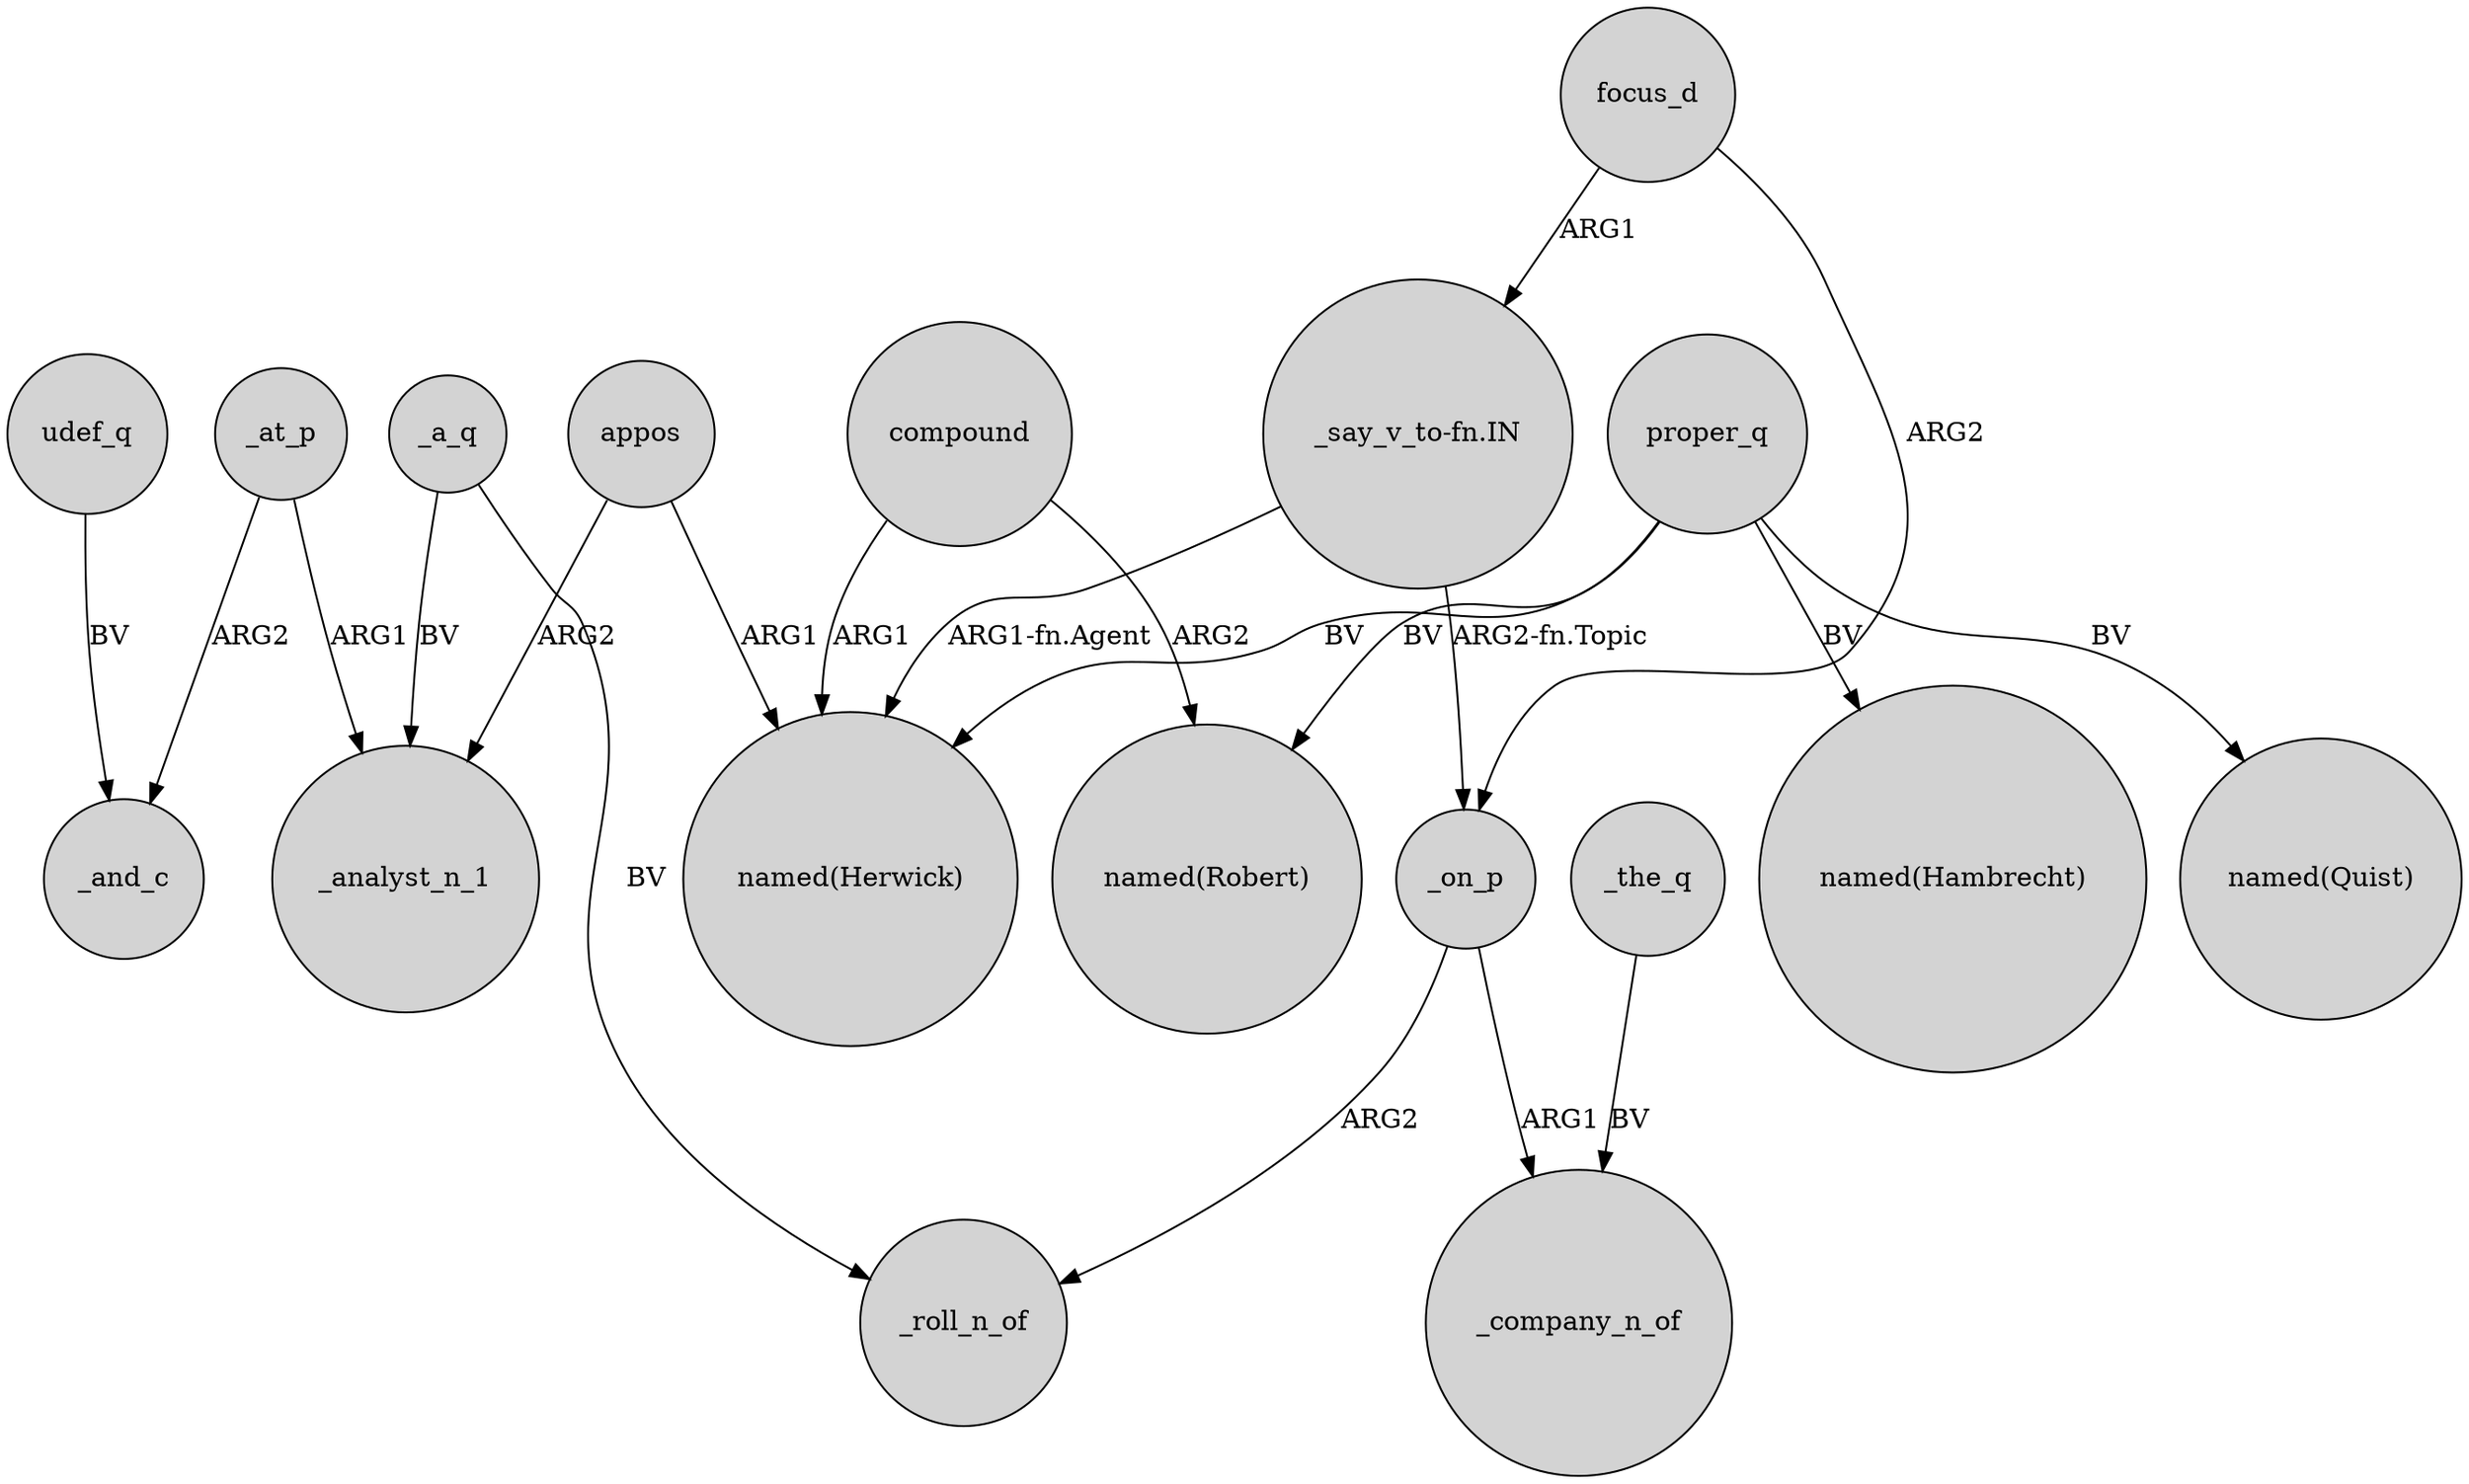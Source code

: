 digraph {
	node [shape=circle style=filled]
	compound -> "named(Herwick)" [label=ARG1]
	appos -> "named(Herwick)" [label=ARG1]
	proper_q -> "named(Hambrecht)" [label=BV]
	proper_q -> "named(Quist)" [label=BV]
	"_say_v_to-fn.IN" -> "named(Herwick)" [label="ARG1-fn.Agent"]
	proper_q -> "named(Herwick)" [label=BV]
	_on_p -> _roll_n_of [label=ARG2]
	compound -> "named(Robert)" [label=ARG2]
	_the_q -> _company_n_of [label=BV]
	_at_p -> _analyst_n_1 [label=ARG1]
	appos -> _analyst_n_1 [label=ARG2]
	proper_q -> "named(Robert)" [label=BV]
	"_say_v_to-fn.IN" -> _on_p [label="ARG2-fn.Topic"]
	focus_d -> _on_p [label=ARG2]
	_a_q -> _roll_n_of [label=BV]
	_a_q -> _analyst_n_1 [label=BV]
	udef_q -> _and_c [label=BV]
	_at_p -> _and_c [label=ARG2]
	_on_p -> _company_n_of [label=ARG1]
	focus_d -> "_say_v_to-fn.IN" [label=ARG1]
}
